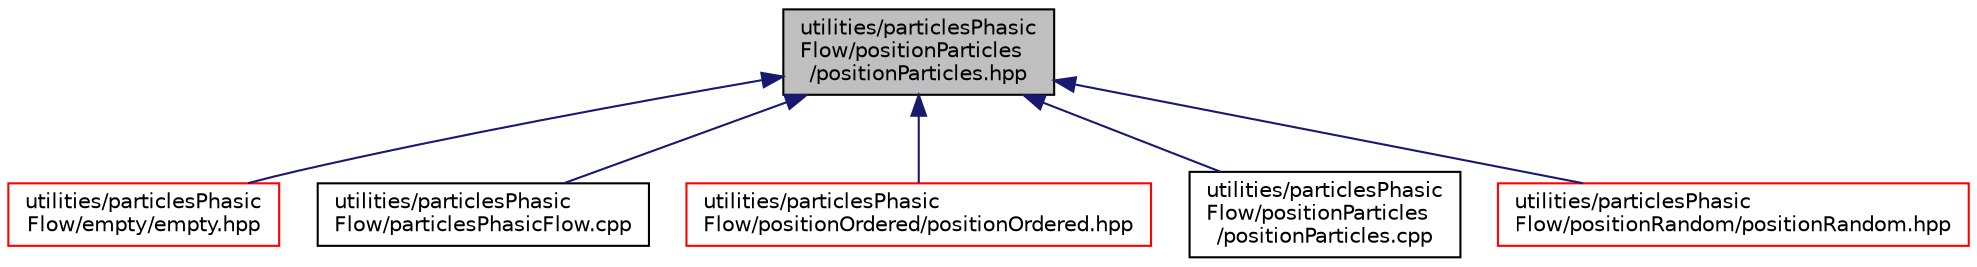 digraph "utilities/particlesPhasicFlow/positionParticles/positionParticles.hpp"
{
 // LATEX_PDF_SIZE
  edge [fontname="Helvetica",fontsize="10",labelfontname="Helvetica",labelfontsize="10"];
  node [fontname="Helvetica",fontsize="10",shape=record];
  Node1 [label="utilities/particlesPhasic\lFlow/positionParticles\l/positionParticles.hpp",height=0.2,width=0.4,color="black", fillcolor="grey75", style="filled", fontcolor="black",tooltip=" "];
  Node1 -> Node2 [dir="back",color="midnightblue",fontsize="10",style="solid",fontname="Helvetica"];
  Node2 [label="utilities/particlesPhasic\lFlow/empty/empty.hpp",height=0.2,width=0.4,color="red", fillcolor="white", style="filled",URL="$empty_8hpp.html",tooltip=" "];
  Node1 -> Node4 [dir="back",color="midnightblue",fontsize="10",style="solid",fontname="Helvetica"];
  Node4 [label="utilities/particlesPhasic\lFlow/particlesPhasicFlow.cpp",height=0.2,width=0.4,color="black", fillcolor="white", style="filled",URL="$particlesPhasicFlow_8cpp.html",tooltip=" "];
  Node1 -> Node5 [dir="back",color="midnightblue",fontsize="10",style="solid",fontname="Helvetica"];
  Node5 [label="utilities/particlesPhasic\lFlow/positionOrdered/positionOrdered.hpp",height=0.2,width=0.4,color="red", fillcolor="white", style="filled",URL="$positionOrdered_8hpp.html",tooltip=" "];
  Node1 -> Node7 [dir="back",color="midnightblue",fontsize="10",style="solid",fontname="Helvetica"];
  Node7 [label="utilities/particlesPhasic\lFlow/positionParticles\l/positionParticles.cpp",height=0.2,width=0.4,color="black", fillcolor="white", style="filled",URL="$positionParticles_8cpp.html",tooltip=" "];
  Node1 -> Node8 [dir="back",color="midnightblue",fontsize="10",style="solid",fontname="Helvetica"];
  Node8 [label="utilities/particlesPhasic\lFlow/positionRandom/positionRandom.hpp",height=0.2,width=0.4,color="red", fillcolor="white", style="filled",URL="$positionRandom_8hpp.html",tooltip=" "];
}
